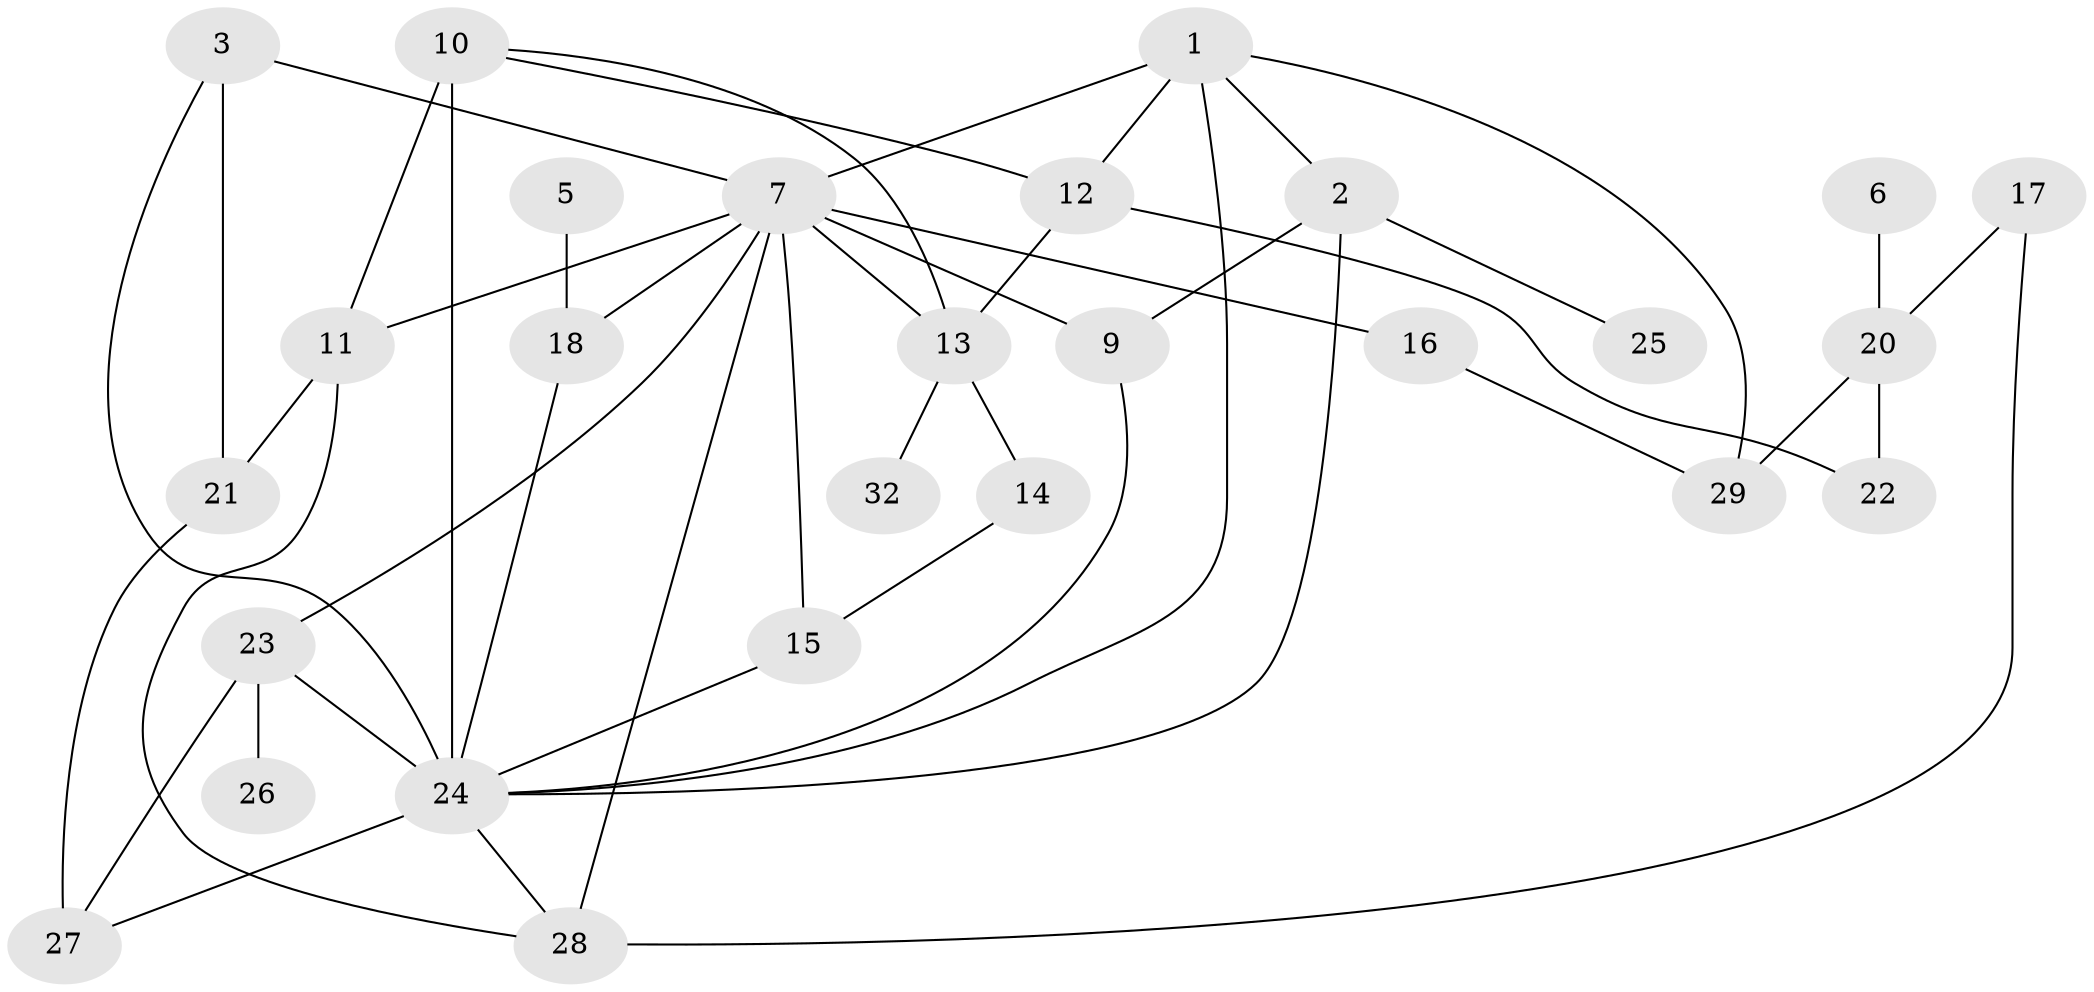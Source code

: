 // original degree distribution, {2: 0.23076923076923078, 3: 0.2153846153846154, 0: 0.09230769230769231, 1: 0.18461538461538463, 5: 0.12307692307692308, 4: 0.12307692307692308, 6: 0.03076923076923077}
// Generated by graph-tools (version 1.1) at 2025/33/03/09/25 02:33:57]
// undirected, 27 vertices, 46 edges
graph export_dot {
graph [start="1"]
  node [color=gray90,style=filled];
  1;
  2;
  3;
  5;
  6;
  7;
  9;
  10;
  11;
  12;
  13;
  14;
  15;
  16;
  17;
  18;
  20;
  21;
  22;
  23;
  24;
  25;
  26;
  27;
  28;
  29;
  32;
  1 -- 2 [weight=1.0];
  1 -- 7 [weight=2.0];
  1 -- 12 [weight=1.0];
  1 -- 24 [weight=1.0];
  1 -- 29 [weight=1.0];
  2 -- 9 [weight=1.0];
  2 -- 24 [weight=1.0];
  2 -- 25 [weight=1.0];
  3 -- 7 [weight=1.0];
  3 -- 21 [weight=1.0];
  3 -- 24 [weight=1.0];
  5 -- 18 [weight=1.0];
  6 -- 20 [weight=1.0];
  7 -- 9 [weight=1.0];
  7 -- 11 [weight=1.0];
  7 -- 13 [weight=1.0];
  7 -- 15 [weight=1.0];
  7 -- 16 [weight=1.0];
  7 -- 18 [weight=2.0];
  7 -- 23 [weight=1.0];
  7 -- 28 [weight=1.0];
  9 -- 24 [weight=1.0];
  10 -- 11 [weight=1.0];
  10 -- 12 [weight=1.0];
  10 -- 13 [weight=2.0];
  10 -- 24 [weight=3.0];
  11 -- 21 [weight=1.0];
  11 -- 28 [weight=1.0];
  12 -- 13 [weight=1.0];
  12 -- 22 [weight=1.0];
  13 -- 14 [weight=1.0];
  13 -- 32 [weight=1.0];
  14 -- 15 [weight=1.0];
  15 -- 24 [weight=1.0];
  16 -- 29 [weight=1.0];
  17 -- 20 [weight=1.0];
  17 -- 28 [weight=1.0];
  18 -- 24 [weight=1.0];
  20 -- 22 [weight=1.0];
  20 -- 29 [weight=1.0];
  21 -- 27 [weight=1.0];
  23 -- 24 [weight=3.0];
  23 -- 26 [weight=1.0];
  23 -- 27 [weight=1.0];
  24 -- 27 [weight=1.0];
  24 -- 28 [weight=1.0];
}
